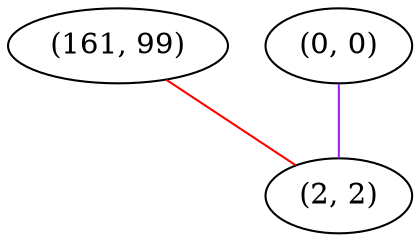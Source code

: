 graph "" {
"(161, 99)";
"(0, 0)";
"(2, 2)";
"(161, 99)" -- "(2, 2)"  [color=red, key=0, weight=1];
"(0, 0)" -- "(2, 2)"  [color=purple, key=0, weight=4];
}
